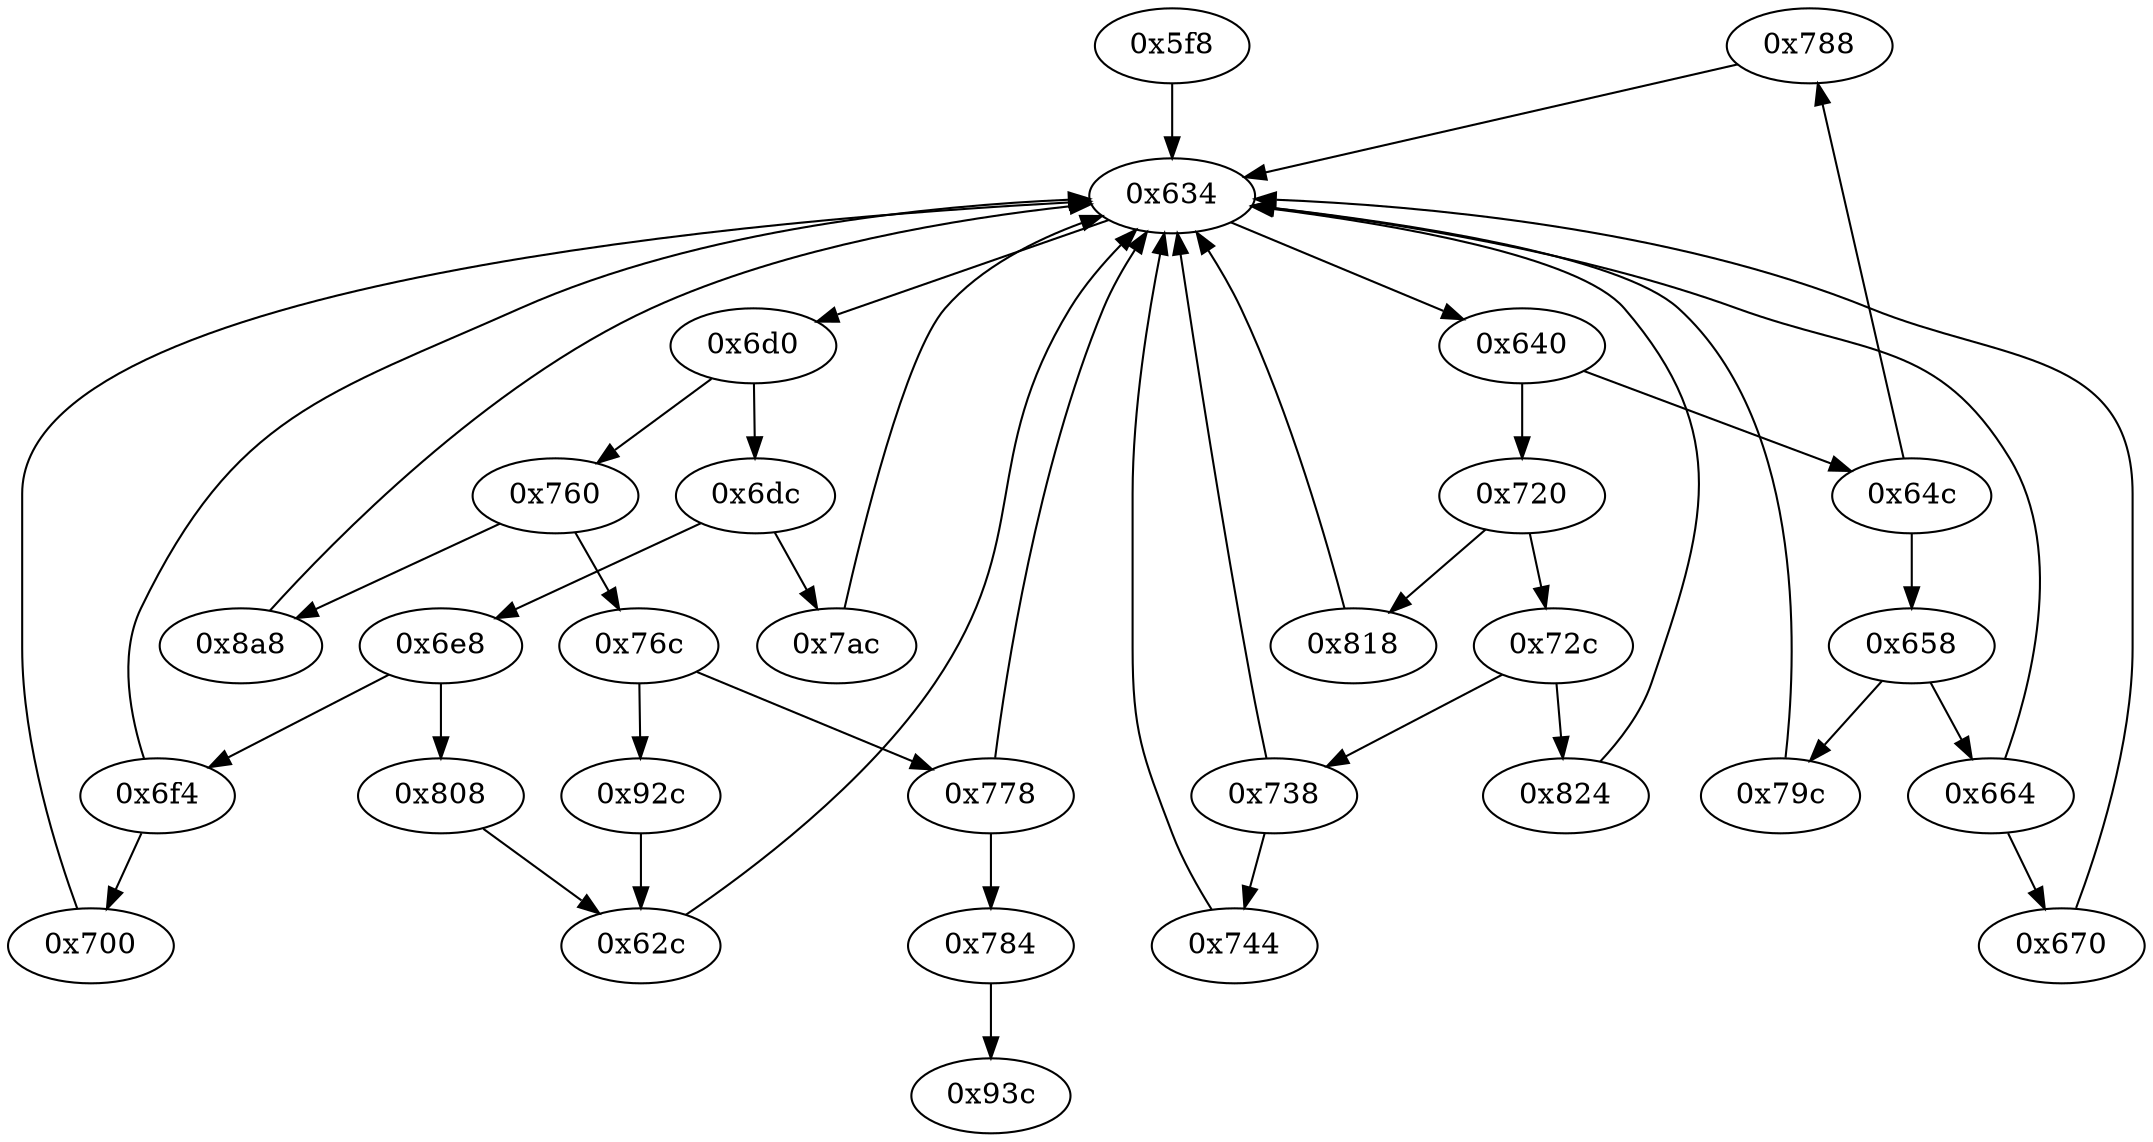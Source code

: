 strict digraph "" {
	"0x788"	 [opcode="[u'ldr', u'ldr', u'mul', u'mov', u'b']"];
	"0x634"	 [opcode="[u'ldr', u'cmp', u'b']"];
	"0x788" -> "0x634";
	"0x6dc"	 [opcode="[u'ldr', u'cmp', u'b']"];
	"0x6e8"	 [opcode="[u'ldr', u'cmp', u'b']"];
	"0x6dc" -> "0x6e8";
	"0x7ac"	 [opcode="[u'ldr', u'mov', u'ldr', u'sub', u'mul', u'mvn', u'mov', u'eor', u'and', u'ldr', u'mov', u'ldr', u'cmp', u'mov', u'teq', u'mov', \
u'mov', u'cmp', u'mov', u'mov', u'cmp', u'mov', u'b']"];
	"0x6dc" -> "0x7ac";
	"0x784"	 [opcode="[u'b']"];
	"0x93c"	 [opcode="[u'ldr', u'add', u'bl', u'mov', u'sub', u'pop']"];
	"0x784" -> "0x93c";
	"0x808"	 [opcode="[u'ldrb', u'ldr', u'ldr', u'b']"];
	"0x6e8" -> "0x808";
	"0x6f4"	 [opcode="[u'ldr', u'cmp', u'b']"];
	"0x6e8" -> "0x6f4";
	"0x79c"	 [opcode="[u'ldr', u'ldrb', u'mov', u'b']"];
	"0x79c" -> "0x634";
	"0x658"	 [opcode="[u'ldr', u'cmp', u'b']"];
	"0x658" -> "0x79c";
	"0x664"	 [opcode="[u'ldr', u'cmp', u'b']"];
	"0x658" -> "0x664";
	"0x670"	 [opcode="[u'ldr', u'mvn', u'str', u'str', u'ldr', u'sub', u'mul', u'mvn', u'orr', u'ldr', u'mov', u'cmn', u'mov', u'ldr', u'cmp', u'mov', \
u'mov', u'mov', u'cmn', u'mov', u'mov', u'teq', u'mov', u'b']"];
	"0x670" -> "0x634";
	"0x738"	 [opcode="[u'ldr', u'cmp', u'b']"];
	"0x738" -> "0x634";
	"0x744"	 [opcode="[u'ldrb', u'ldr', u'add', u'ldr', u'add', u'ldr', u'b']"];
	"0x738" -> "0x744";
	"0x62c"	 [opcode="[u'cmp', u'mov']"];
	"0x808" -> "0x62c";
	"0x62c" -> "0x634";
	"0x778"	 [opcode="[u'ldr', u'cmp', u'b']"];
	"0x778" -> "0x784";
	"0x778" -> "0x634";
	"0x76c"	 [opcode="[u'ldr', u'cmp', u'b']"];
	"0x76c" -> "0x778";
	"0x92c"	 [opcode="[u'ldrb', u'ldr', u'ldr', u'b']"];
	"0x76c" -> "0x92c";
	"0x6d0"	 [opcode="[u'ldr', u'cmp', u'b']"];
	"0x634" -> "0x6d0";
	"0x640"	 [opcode="[u'ldr', u'cmp', u'b']"];
	"0x634" -> "0x640";
	"0x72c"	 [opcode="[u'ldr', u'cmp', u'b']"];
	"0x72c" -> "0x738";
	"0x824"	 [opcode="[u'ldr', u'ldr', u'cmp', u'mov', u'mov', u'strb', u'ldrb', u'str', u'ldr', u'ldr', u'ldr', u'sub', u'sub', u'add', u'mul', u'mvn', \
u'mvn', u'ldr', u'ldr', u'orr', u'mov', u'cmn', u'mov', u'cmp', u'mov', u'mov', u'mov', u'cmn', u'mov', u'mov', u'teq', u'mov', \
u'b']"];
	"0x72c" -> "0x824";
	"0x64c"	 [opcode="[u'ldr', u'cmp', u'b']"];
	"0x64c" -> "0x788";
	"0x64c" -> "0x658";
	"0x7ac" -> "0x634";
	"0x6f4" -> "0x634";
	"0x700"	 [opcode="[u'ldr', u'ldr', u'ldr', u'sub', u'add', u'add', u'mov', u'b']"];
	"0x6f4" -> "0x700";
	"0x8a8"	 [opcode="[u'ldr', u'mvn', u'ldrb', u'strb', u'ldrb', u'cmp', u'mov', u'strb', u'ldr', u'ldr', u'ldr', u'sub', u'sub', u'add', u'mul', u'mvn', \
u'ldr', u'orr', u'ldr', u'mov', u'cmn', u'mov', u'ldr', u'cmp', u'mov', u'mov', u'mov', u'cmn', u'mov', u'mov', u'teq', u'mov', \
u'b']"];
	"0x8a8" -> "0x634";
	"0x6d0" -> "0x6dc";
	"0x760"	 [opcode="[u'ldr', u'cmp', u'b']"];
	"0x6d0" -> "0x760";
	"0x700" -> "0x634";
	"0x760" -> "0x76c";
	"0x760" -> "0x8a8";
	"0x664" -> "0x670";
	"0x664" -> "0x634";
	"0x720"	 [opcode="[u'ldr', u'cmp', u'b']"];
	"0x720" -> "0x72c";
	"0x818"	 [opcode="[u'ldr', u'mov', u'b']"];
	"0x720" -> "0x818";
	"0x824" -> "0x634";
	"0x818" -> "0x634";
	"0x640" -> "0x64c";
	"0x640" -> "0x720";
	"0x92c" -> "0x62c";
	"0x744" -> "0x634";
	"0x5f8"	 [opcode="[u'push', u'add', u'sub', u'ldr', u'ldr', u'ldr', u'ldr', u'ldr', u'ldr', u'ldr', u'mov', u'str', u'b']"];
	"0x5f8" -> "0x634";
}
